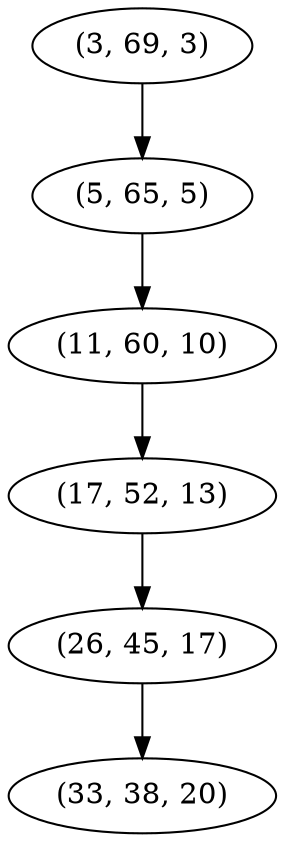 digraph tree {
    "(3, 69, 3)";
    "(5, 65, 5)";
    "(11, 60, 10)";
    "(17, 52, 13)";
    "(26, 45, 17)";
    "(33, 38, 20)";
    "(3, 69, 3)" -> "(5, 65, 5)";
    "(5, 65, 5)" -> "(11, 60, 10)";
    "(11, 60, 10)" -> "(17, 52, 13)";
    "(17, 52, 13)" -> "(26, 45, 17)";
    "(26, 45, 17)" -> "(33, 38, 20)";
}

